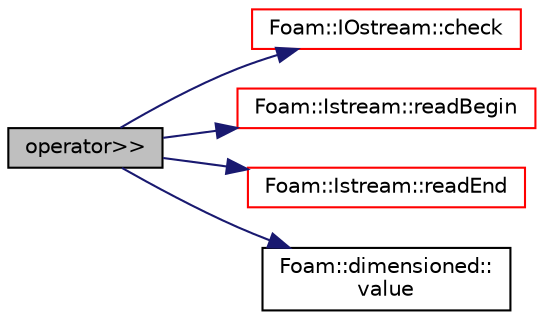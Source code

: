 digraph "operator&gt;&gt;"
{
  bgcolor="transparent";
  edge [fontname="Helvetica",fontsize="10",labelfontname="Helvetica",labelfontsize="10"];
  node [fontname="Helvetica",fontsize="10",shape=record];
  rankdir="LR";
  Node151632 [label="operator\>\>",height=0.2,width=0.4,color="black", fillcolor="grey75", style="filled", fontcolor="black"];
  Node151632 -> Node151633 [color="midnightblue",fontsize="10",style="solid",fontname="Helvetica"];
  Node151633 [label="Foam::IOstream::check",height=0.2,width=0.4,color="red",URL="$a27333.html#a367eb3425fc4e8270e2aa961df8ac8a5",tooltip="Check IOstream status for given operation. "];
  Node151632 -> Node151684 [color="midnightblue",fontsize="10",style="solid",fontname="Helvetica"];
  Node151684 [label="Foam::Istream::readBegin",height=0.2,width=0.4,color="red",URL="$a27341.html#a0f770b511770a752d65282976e8a8078"];
  Node151632 -> Node151689 [color="midnightblue",fontsize="10",style="solid",fontname="Helvetica"];
  Node151689 [label="Foam::Istream::readEnd",height=0.2,width=0.4,color="red",URL="$a27341.html#a092d231ce97840ca80cad9b0e98acbb8"];
  Node151632 -> Node151681 [color="midnightblue",fontsize="10",style="solid",fontname="Helvetica"];
  Node151681 [label="Foam::dimensioned::\lvalue",height=0.2,width=0.4,color="black",URL="$a27473.html#a7948200a26c85fc3a83ffa510a91d668",tooltip="Return const reference to value. "];
}
